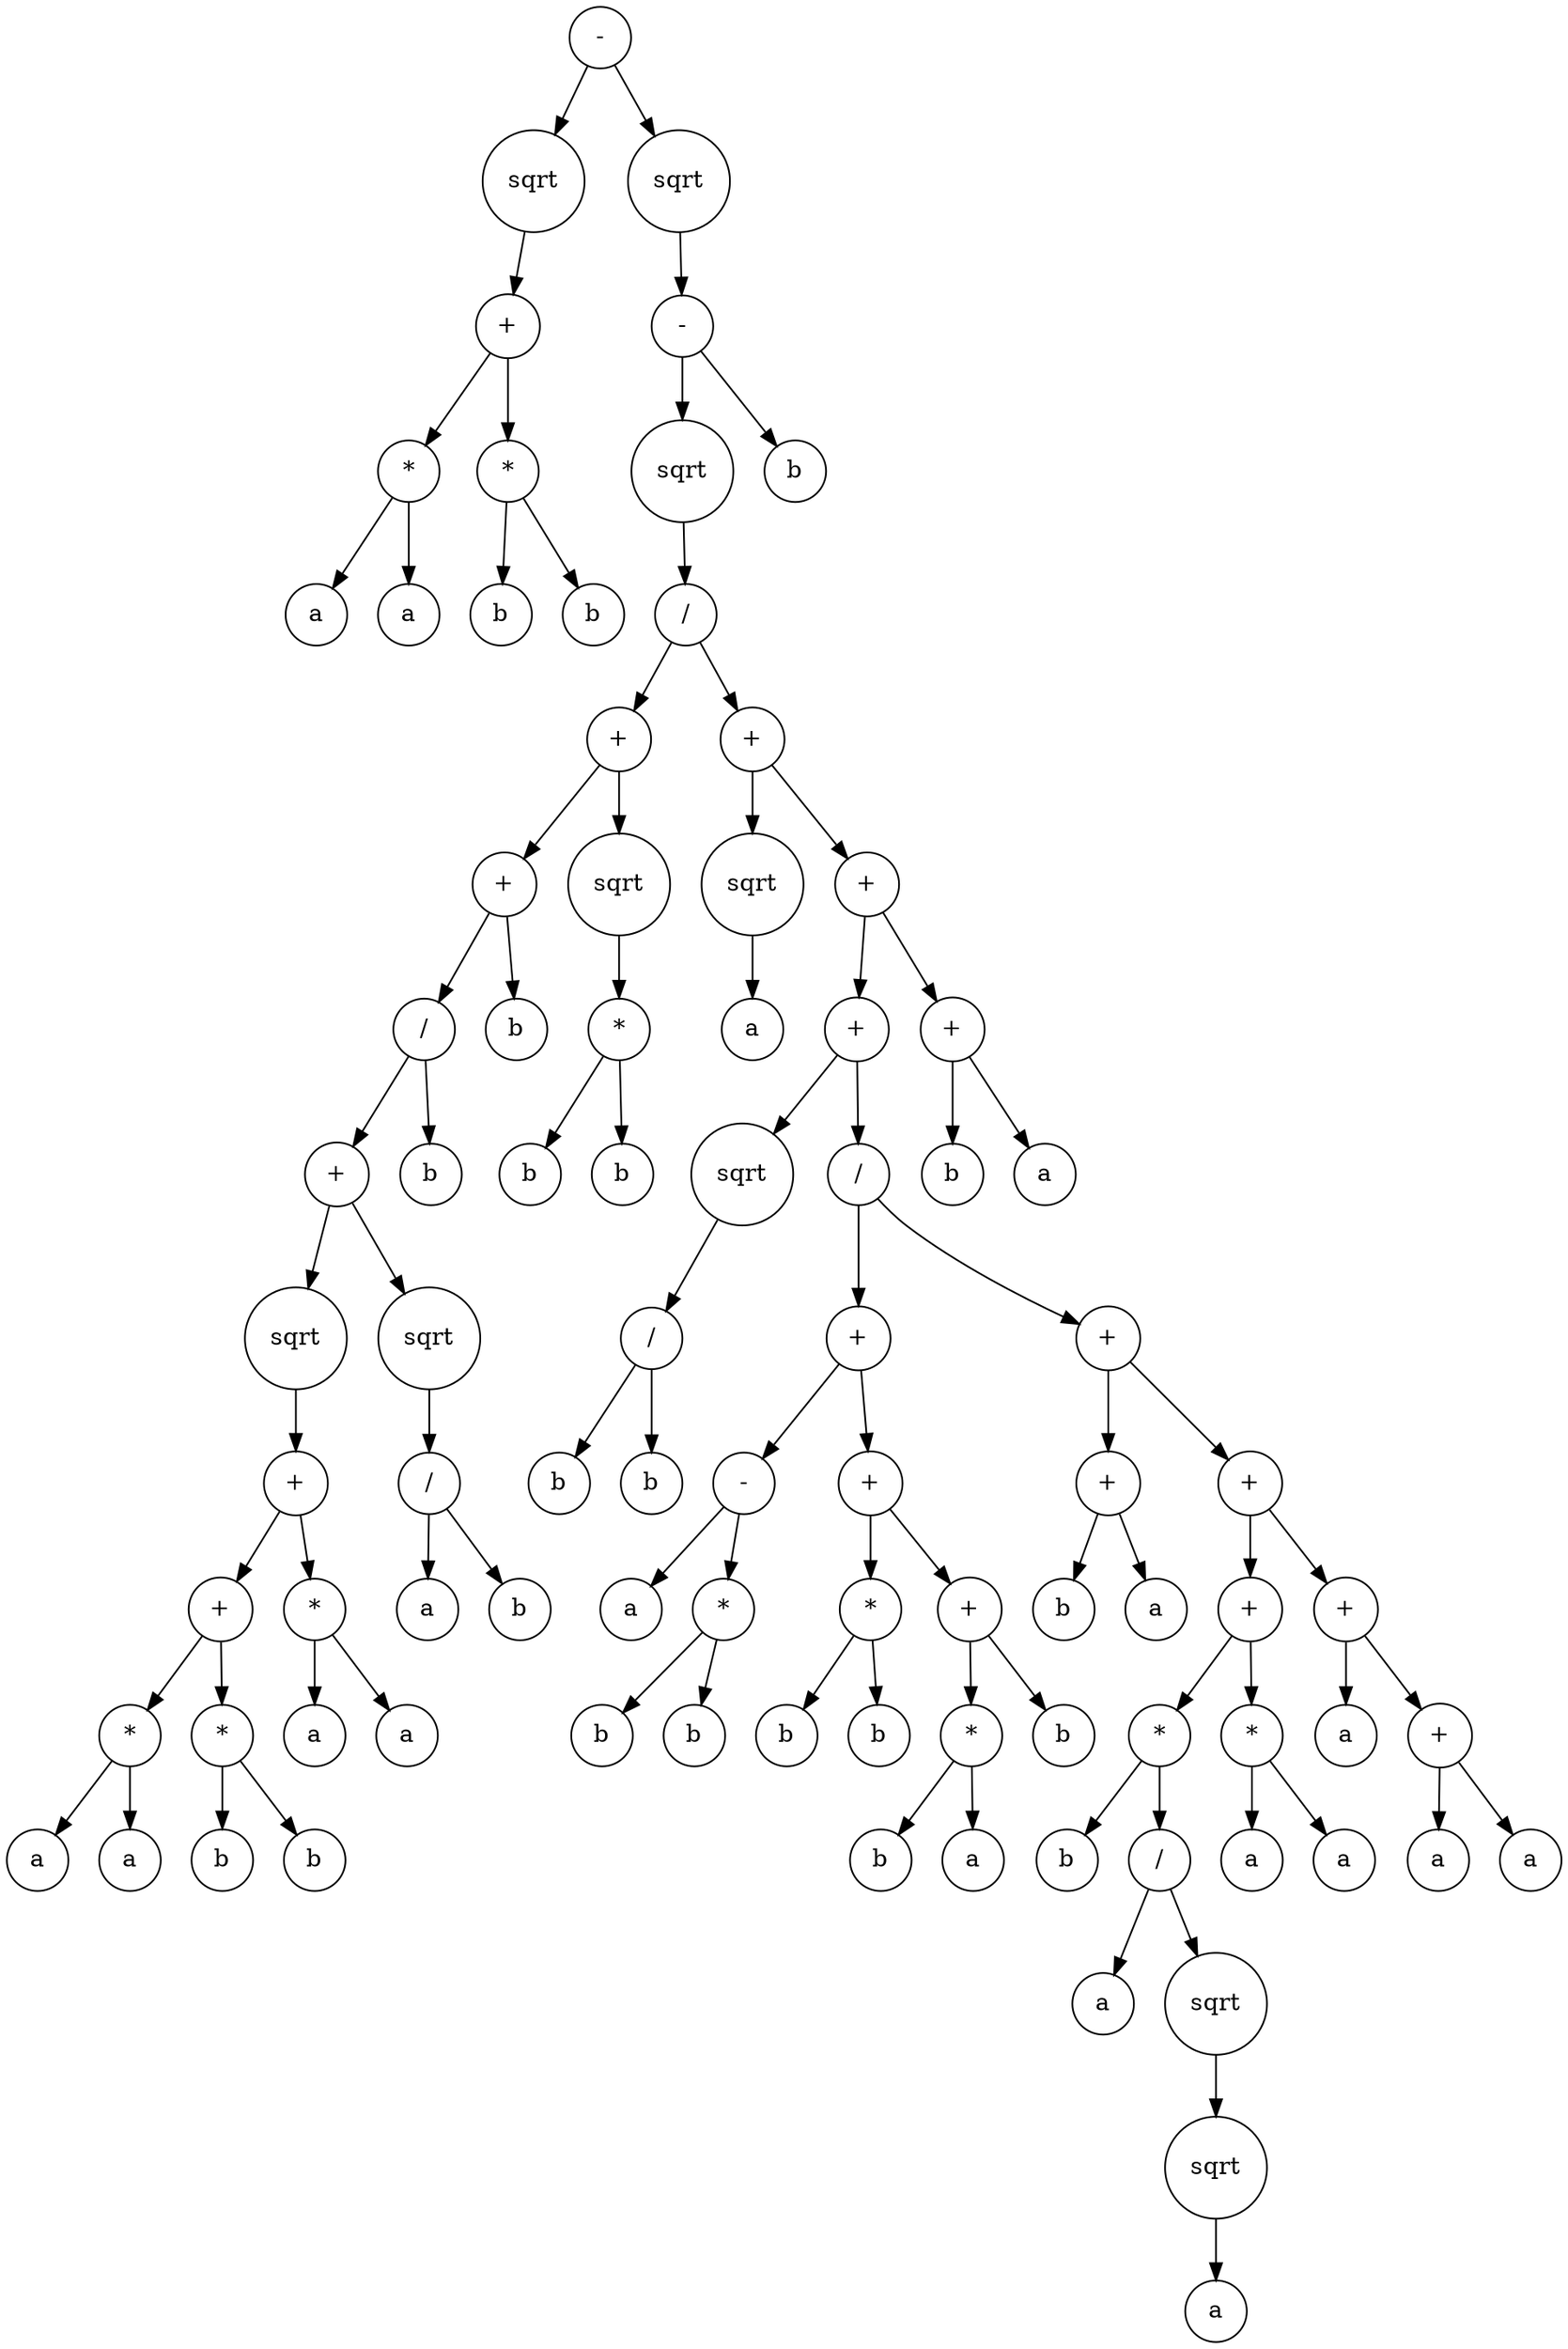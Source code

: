 digraph g {
graph [ordering=out];
node [shape=circle];
n[label = "-"];
n0[label = "sqrt"];
n00[label = "+"];
n000[label = "*"];
n0000[label = "a"];
n000 -> n0000;
n0001[label = "a"];
n000 -> n0001;
n00 -> n000;
n001[label = "*"];
n0010[label = "b"];
n001 -> n0010;
n0011[label = "b"];
n001 -> n0011;
n00 -> n001;
n0 -> n00;
n -> n0;
n1[label = "sqrt"];
n10[label = "-"];
n100[label = "sqrt"];
n1000[label = "/"];
n10000[label = "+"];
n100000[label = "+"];
n1000000[label = "/"];
n10000000[label = "+"];
n100000000[label = "sqrt"];
n1000000000[label = "+"];
n10000000000[label = "+"];
n100000000000[label = "*"];
n1000000000000[label = "a"];
n100000000000 -> n1000000000000;
n1000000000001[label = "a"];
n100000000000 -> n1000000000001;
n10000000000 -> n100000000000;
n100000000001[label = "*"];
n1000000000010[label = "b"];
n100000000001 -> n1000000000010;
n1000000000011[label = "b"];
n100000000001 -> n1000000000011;
n10000000000 -> n100000000001;
n1000000000 -> n10000000000;
n10000000001[label = "*"];
n100000000010[label = "a"];
n10000000001 -> n100000000010;
n100000000011[label = "a"];
n10000000001 -> n100000000011;
n1000000000 -> n10000000001;
n100000000 -> n1000000000;
n10000000 -> n100000000;
n100000001[label = "sqrt"];
n1000000010[label = "/"];
n10000000100[label = "a"];
n1000000010 -> n10000000100;
n10000000101[label = "b"];
n1000000010 -> n10000000101;
n100000001 -> n1000000010;
n10000000 -> n100000001;
n1000000 -> n10000000;
n10000001[label = "b"];
n1000000 -> n10000001;
n100000 -> n1000000;
n1000001[label = "b"];
n100000 -> n1000001;
n10000 -> n100000;
n100001[label = "sqrt"];
n1000010[label = "*"];
n10000100[label = "b"];
n1000010 -> n10000100;
n10000101[label = "b"];
n1000010 -> n10000101;
n100001 -> n1000010;
n10000 -> n100001;
n1000 -> n10000;
n10001[label = "+"];
n100010[label = "sqrt"];
n1000100[label = "a"];
n100010 -> n1000100;
n10001 -> n100010;
n100011[label = "+"];
n1000110[label = "+"];
n10001100[label = "sqrt"];
n100011000[label = "/"];
n1000110000[label = "b"];
n100011000 -> n1000110000;
n1000110001[label = "b"];
n100011000 -> n1000110001;
n10001100 -> n100011000;
n1000110 -> n10001100;
n10001101[label = "/"];
n100011010[label = "+"];
n1000110100[label = "-"];
n10001101000[label = "a"];
n1000110100 -> n10001101000;
n10001101001[label = "*"];
n100011010010[label = "b"];
n10001101001 -> n100011010010;
n100011010011[label = "b"];
n10001101001 -> n100011010011;
n1000110100 -> n10001101001;
n100011010 -> n1000110100;
n1000110101[label = "+"];
n10001101010[label = "*"];
n100011010100[label = "b"];
n10001101010 -> n100011010100;
n100011010101[label = "b"];
n10001101010 -> n100011010101;
n1000110101 -> n10001101010;
n10001101011[label = "+"];
n100011010110[label = "*"];
n1000110101100[label = "b"];
n100011010110 -> n1000110101100;
n1000110101101[label = "a"];
n100011010110 -> n1000110101101;
n10001101011 -> n100011010110;
n100011010111[label = "b"];
n10001101011 -> n100011010111;
n1000110101 -> n10001101011;
n100011010 -> n1000110101;
n10001101 -> n100011010;
n100011011[label = "+"];
n1000110110[label = "+"];
n10001101100[label = "b"];
n1000110110 -> n10001101100;
n10001101101[label = "a"];
n1000110110 -> n10001101101;
n100011011 -> n1000110110;
n1000110111[label = "+"];
n10001101110[label = "+"];
n100011011100[label = "*"];
n1000110111000[label = "b"];
n100011011100 -> n1000110111000;
n1000110111001[label = "/"];
n10001101110010[label = "a"];
n1000110111001 -> n10001101110010;
n10001101110011[label = "sqrt"];
n100011011100110[label = "sqrt"];
n1000110111001100[label = "a"];
n100011011100110 -> n1000110111001100;
n10001101110011 -> n100011011100110;
n1000110111001 -> n10001101110011;
n100011011100 -> n1000110111001;
n10001101110 -> n100011011100;
n100011011101[label = "*"];
n1000110111010[label = "a"];
n100011011101 -> n1000110111010;
n1000110111011[label = "a"];
n100011011101 -> n1000110111011;
n10001101110 -> n100011011101;
n1000110111 -> n10001101110;
n10001101111[label = "+"];
n100011011110[label = "a"];
n10001101111 -> n100011011110;
n100011011111[label = "+"];
n1000110111110[label = "a"];
n100011011111 -> n1000110111110;
n1000110111111[label = "a"];
n100011011111 -> n1000110111111;
n10001101111 -> n100011011111;
n1000110111 -> n10001101111;
n100011011 -> n1000110111;
n10001101 -> n100011011;
n1000110 -> n10001101;
n100011 -> n1000110;
n1000111[label = "+"];
n10001110[label = "b"];
n1000111 -> n10001110;
n10001111[label = "a"];
n1000111 -> n10001111;
n100011 -> n1000111;
n10001 -> n100011;
n1000 -> n10001;
n100 -> n1000;
n10 -> n100;
n101[label = "b"];
n10 -> n101;
n1 -> n10;
n -> n1;
}
